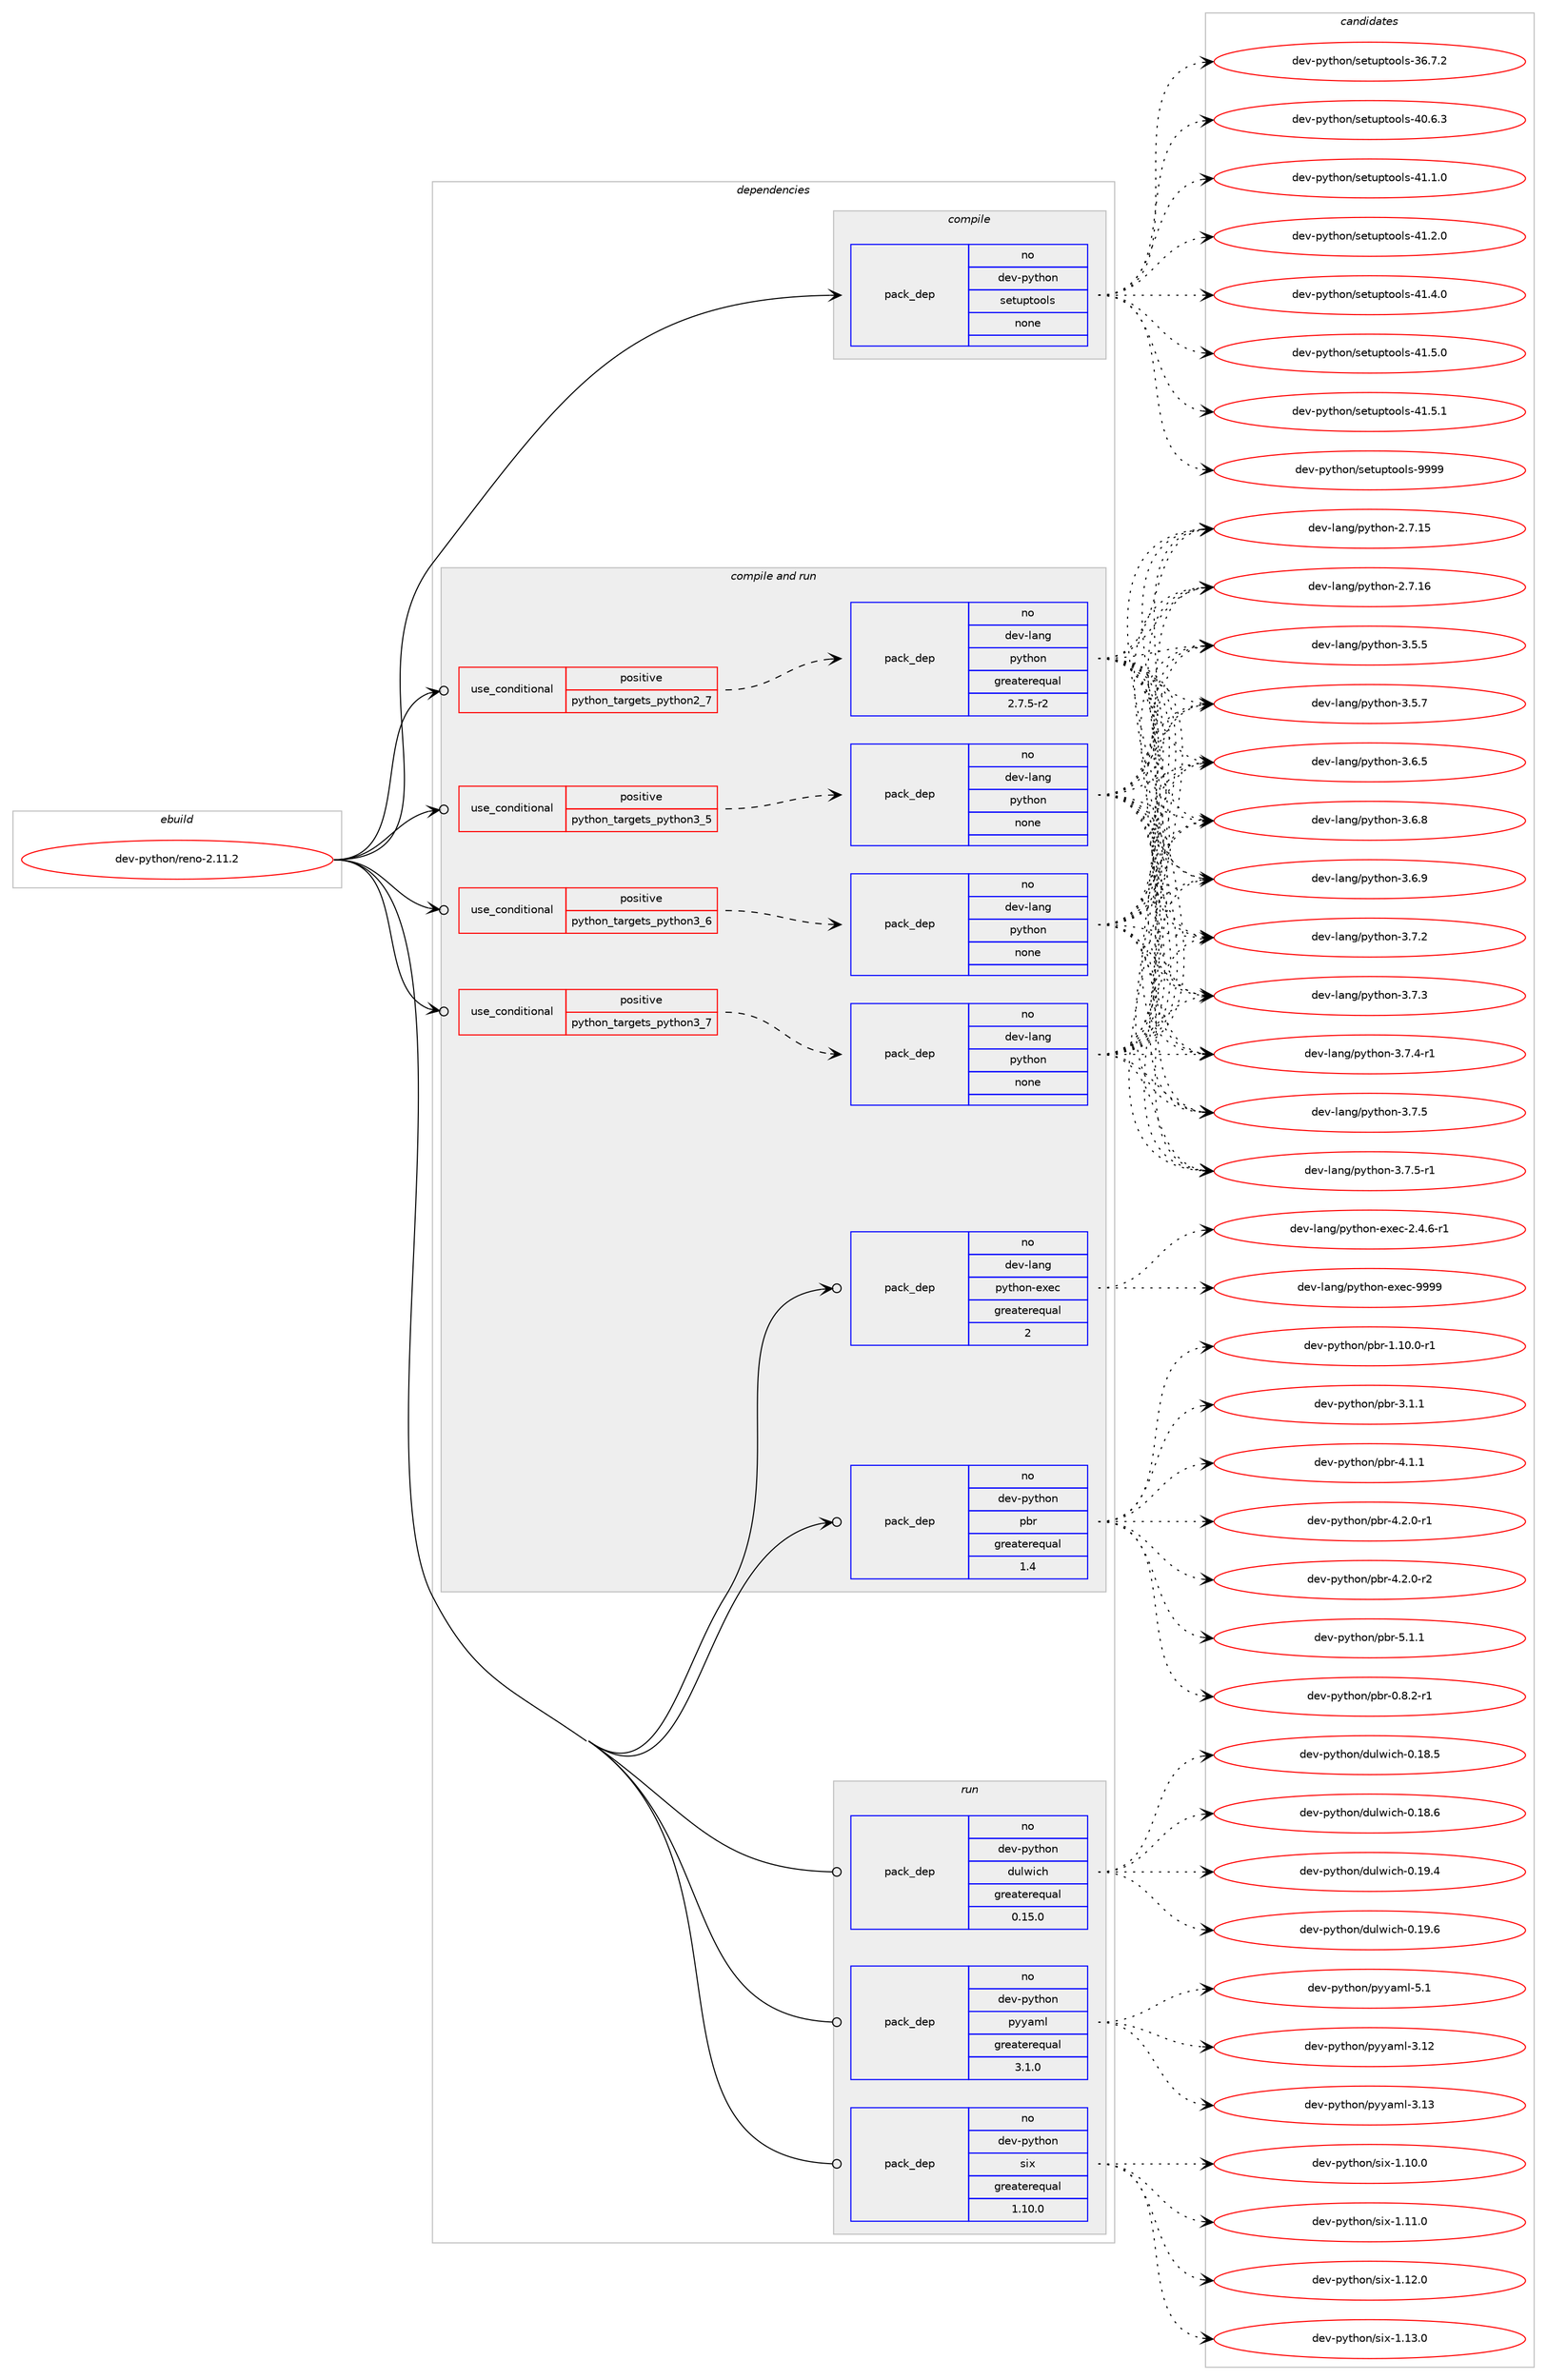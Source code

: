 digraph prolog {

# *************
# Graph options
# *************

newrank=true;
concentrate=true;
compound=true;
graph [rankdir=LR,fontname=Helvetica,fontsize=10,ranksep=1.5];#, ranksep=2.5, nodesep=0.2];
edge  [arrowhead=vee];
node  [fontname=Helvetica,fontsize=10];

# **********
# The ebuild
# **********

subgraph cluster_leftcol {
color=gray;
rank=same;
label=<<i>ebuild</i>>;
id [label="dev-python/reno-2.11.2", color=red, width=4, href="../dev-python/reno-2.11.2.svg"];
}

# ****************
# The dependencies
# ****************

subgraph cluster_midcol {
color=gray;
label=<<i>dependencies</i>>;
subgraph cluster_compile {
fillcolor="#eeeeee";
style=filled;
label=<<i>compile</i>>;
subgraph pack474467 {
dependency634892 [label=<<TABLE BORDER="0" CELLBORDER="1" CELLSPACING="0" CELLPADDING="4" WIDTH="220"><TR><TD ROWSPAN="6" CELLPADDING="30">pack_dep</TD></TR><TR><TD WIDTH="110">no</TD></TR><TR><TD>dev-python</TD></TR><TR><TD>setuptools</TD></TR><TR><TD>none</TD></TR><TR><TD></TD></TR></TABLE>>, shape=none, color=blue];
}
id:e -> dependency634892:w [weight=20,style="solid",arrowhead="vee"];
}
subgraph cluster_compileandrun {
fillcolor="#eeeeee";
style=filled;
label=<<i>compile and run</i>>;
subgraph cond148546 {
dependency634893 [label=<<TABLE BORDER="0" CELLBORDER="1" CELLSPACING="0" CELLPADDING="4"><TR><TD ROWSPAN="3" CELLPADDING="10">use_conditional</TD></TR><TR><TD>positive</TD></TR><TR><TD>python_targets_python2_7</TD></TR></TABLE>>, shape=none, color=red];
subgraph pack474468 {
dependency634894 [label=<<TABLE BORDER="0" CELLBORDER="1" CELLSPACING="0" CELLPADDING="4" WIDTH="220"><TR><TD ROWSPAN="6" CELLPADDING="30">pack_dep</TD></TR><TR><TD WIDTH="110">no</TD></TR><TR><TD>dev-lang</TD></TR><TR><TD>python</TD></TR><TR><TD>greaterequal</TD></TR><TR><TD>2.7.5-r2</TD></TR></TABLE>>, shape=none, color=blue];
}
dependency634893:e -> dependency634894:w [weight=20,style="dashed",arrowhead="vee"];
}
id:e -> dependency634893:w [weight=20,style="solid",arrowhead="odotvee"];
subgraph cond148547 {
dependency634895 [label=<<TABLE BORDER="0" CELLBORDER="1" CELLSPACING="0" CELLPADDING="4"><TR><TD ROWSPAN="3" CELLPADDING="10">use_conditional</TD></TR><TR><TD>positive</TD></TR><TR><TD>python_targets_python3_5</TD></TR></TABLE>>, shape=none, color=red];
subgraph pack474469 {
dependency634896 [label=<<TABLE BORDER="0" CELLBORDER="1" CELLSPACING="0" CELLPADDING="4" WIDTH="220"><TR><TD ROWSPAN="6" CELLPADDING="30">pack_dep</TD></TR><TR><TD WIDTH="110">no</TD></TR><TR><TD>dev-lang</TD></TR><TR><TD>python</TD></TR><TR><TD>none</TD></TR><TR><TD></TD></TR></TABLE>>, shape=none, color=blue];
}
dependency634895:e -> dependency634896:w [weight=20,style="dashed",arrowhead="vee"];
}
id:e -> dependency634895:w [weight=20,style="solid",arrowhead="odotvee"];
subgraph cond148548 {
dependency634897 [label=<<TABLE BORDER="0" CELLBORDER="1" CELLSPACING="0" CELLPADDING="4"><TR><TD ROWSPAN="3" CELLPADDING="10">use_conditional</TD></TR><TR><TD>positive</TD></TR><TR><TD>python_targets_python3_6</TD></TR></TABLE>>, shape=none, color=red];
subgraph pack474470 {
dependency634898 [label=<<TABLE BORDER="0" CELLBORDER="1" CELLSPACING="0" CELLPADDING="4" WIDTH="220"><TR><TD ROWSPAN="6" CELLPADDING="30">pack_dep</TD></TR><TR><TD WIDTH="110">no</TD></TR><TR><TD>dev-lang</TD></TR><TR><TD>python</TD></TR><TR><TD>none</TD></TR><TR><TD></TD></TR></TABLE>>, shape=none, color=blue];
}
dependency634897:e -> dependency634898:w [weight=20,style="dashed",arrowhead="vee"];
}
id:e -> dependency634897:w [weight=20,style="solid",arrowhead="odotvee"];
subgraph cond148549 {
dependency634899 [label=<<TABLE BORDER="0" CELLBORDER="1" CELLSPACING="0" CELLPADDING="4"><TR><TD ROWSPAN="3" CELLPADDING="10">use_conditional</TD></TR><TR><TD>positive</TD></TR><TR><TD>python_targets_python3_7</TD></TR></TABLE>>, shape=none, color=red];
subgraph pack474471 {
dependency634900 [label=<<TABLE BORDER="0" CELLBORDER="1" CELLSPACING="0" CELLPADDING="4" WIDTH="220"><TR><TD ROWSPAN="6" CELLPADDING="30">pack_dep</TD></TR><TR><TD WIDTH="110">no</TD></TR><TR><TD>dev-lang</TD></TR><TR><TD>python</TD></TR><TR><TD>none</TD></TR><TR><TD></TD></TR></TABLE>>, shape=none, color=blue];
}
dependency634899:e -> dependency634900:w [weight=20,style="dashed",arrowhead="vee"];
}
id:e -> dependency634899:w [weight=20,style="solid",arrowhead="odotvee"];
subgraph pack474472 {
dependency634901 [label=<<TABLE BORDER="0" CELLBORDER="1" CELLSPACING="0" CELLPADDING="4" WIDTH="220"><TR><TD ROWSPAN="6" CELLPADDING="30">pack_dep</TD></TR><TR><TD WIDTH="110">no</TD></TR><TR><TD>dev-lang</TD></TR><TR><TD>python-exec</TD></TR><TR><TD>greaterequal</TD></TR><TR><TD>2</TD></TR></TABLE>>, shape=none, color=blue];
}
id:e -> dependency634901:w [weight=20,style="solid",arrowhead="odotvee"];
subgraph pack474473 {
dependency634902 [label=<<TABLE BORDER="0" CELLBORDER="1" CELLSPACING="0" CELLPADDING="4" WIDTH="220"><TR><TD ROWSPAN="6" CELLPADDING="30">pack_dep</TD></TR><TR><TD WIDTH="110">no</TD></TR><TR><TD>dev-python</TD></TR><TR><TD>pbr</TD></TR><TR><TD>greaterequal</TD></TR><TR><TD>1.4</TD></TR></TABLE>>, shape=none, color=blue];
}
id:e -> dependency634902:w [weight=20,style="solid",arrowhead="odotvee"];
}
subgraph cluster_run {
fillcolor="#eeeeee";
style=filled;
label=<<i>run</i>>;
subgraph pack474474 {
dependency634903 [label=<<TABLE BORDER="0" CELLBORDER="1" CELLSPACING="0" CELLPADDING="4" WIDTH="220"><TR><TD ROWSPAN="6" CELLPADDING="30">pack_dep</TD></TR><TR><TD WIDTH="110">no</TD></TR><TR><TD>dev-python</TD></TR><TR><TD>dulwich</TD></TR><TR><TD>greaterequal</TD></TR><TR><TD>0.15.0</TD></TR></TABLE>>, shape=none, color=blue];
}
id:e -> dependency634903:w [weight=20,style="solid",arrowhead="odot"];
subgraph pack474475 {
dependency634904 [label=<<TABLE BORDER="0" CELLBORDER="1" CELLSPACING="0" CELLPADDING="4" WIDTH="220"><TR><TD ROWSPAN="6" CELLPADDING="30">pack_dep</TD></TR><TR><TD WIDTH="110">no</TD></TR><TR><TD>dev-python</TD></TR><TR><TD>pyyaml</TD></TR><TR><TD>greaterequal</TD></TR><TR><TD>3.1.0</TD></TR></TABLE>>, shape=none, color=blue];
}
id:e -> dependency634904:w [weight=20,style="solid",arrowhead="odot"];
subgraph pack474476 {
dependency634905 [label=<<TABLE BORDER="0" CELLBORDER="1" CELLSPACING="0" CELLPADDING="4" WIDTH="220"><TR><TD ROWSPAN="6" CELLPADDING="30">pack_dep</TD></TR><TR><TD WIDTH="110">no</TD></TR><TR><TD>dev-python</TD></TR><TR><TD>six</TD></TR><TR><TD>greaterequal</TD></TR><TR><TD>1.10.0</TD></TR></TABLE>>, shape=none, color=blue];
}
id:e -> dependency634905:w [weight=20,style="solid",arrowhead="odot"];
}
}

# **************
# The candidates
# **************

subgraph cluster_choices {
rank=same;
color=gray;
label=<<i>candidates</i>>;

subgraph choice474467 {
color=black;
nodesep=1;
choice100101118451121211161041111104711510111611711211611111110811545515446554650 [label="dev-python/setuptools-36.7.2", color=red, width=4,href="../dev-python/setuptools-36.7.2.svg"];
choice100101118451121211161041111104711510111611711211611111110811545524846544651 [label="dev-python/setuptools-40.6.3", color=red, width=4,href="../dev-python/setuptools-40.6.3.svg"];
choice100101118451121211161041111104711510111611711211611111110811545524946494648 [label="dev-python/setuptools-41.1.0", color=red, width=4,href="../dev-python/setuptools-41.1.0.svg"];
choice100101118451121211161041111104711510111611711211611111110811545524946504648 [label="dev-python/setuptools-41.2.0", color=red, width=4,href="../dev-python/setuptools-41.2.0.svg"];
choice100101118451121211161041111104711510111611711211611111110811545524946524648 [label="dev-python/setuptools-41.4.0", color=red, width=4,href="../dev-python/setuptools-41.4.0.svg"];
choice100101118451121211161041111104711510111611711211611111110811545524946534648 [label="dev-python/setuptools-41.5.0", color=red, width=4,href="../dev-python/setuptools-41.5.0.svg"];
choice100101118451121211161041111104711510111611711211611111110811545524946534649 [label="dev-python/setuptools-41.5.1", color=red, width=4,href="../dev-python/setuptools-41.5.1.svg"];
choice10010111845112121116104111110471151011161171121161111111081154557575757 [label="dev-python/setuptools-9999", color=red, width=4,href="../dev-python/setuptools-9999.svg"];
dependency634892:e -> choice100101118451121211161041111104711510111611711211611111110811545515446554650:w [style=dotted,weight="100"];
dependency634892:e -> choice100101118451121211161041111104711510111611711211611111110811545524846544651:w [style=dotted,weight="100"];
dependency634892:e -> choice100101118451121211161041111104711510111611711211611111110811545524946494648:w [style=dotted,weight="100"];
dependency634892:e -> choice100101118451121211161041111104711510111611711211611111110811545524946504648:w [style=dotted,weight="100"];
dependency634892:e -> choice100101118451121211161041111104711510111611711211611111110811545524946524648:w [style=dotted,weight="100"];
dependency634892:e -> choice100101118451121211161041111104711510111611711211611111110811545524946534648:w [style=dotted,weight="100"];
dependency634892:e -> choice100101118451121211161041111104711510111611711211611111110811545524946534649:w [style=dotted,weight="100"];
dependency634892:e -> choice10010111845112121116104111110471151011161171121161111111081154557575757:w [style=dotted,weight="100"];
}
subgraph choice474468 {
color=black;
nodesep=1;
choice10010111845108971101034711212111610411111045504655464953 [label="dev-lang/python-2.7.15", color=red, width=4,href="../dev-lang/python-2.7.15.svg"];
choice10010111845108971101034711212111610411111045504655464954 [label="dev-lang/python-2.7.16", color=red, width=4,href="../dev-lang/python-2.7.16.svg"];
choice100101118451089711010347112121116104111110455146534653 [label="dev-lang/python-3.5.5", color=red, width=4,href="../dev-lang/python-3.5.5.svg"];
choice100101118451089711010347112121116104111110455146534655 [label="dev-lang/python-3.5.7", color=red, width=4,href="../dev-lang/python-3.5.7.svg"];
choice100101118451089711010347112121116104111110455146544653 [label="dev-lang/python-3.6.5", color=red, width=4,href="../dev-lang/python-3.6.5.svg"];
choice100101118451089711010347112121116104111110455146544656 [label="dev-lang/python-3.6.8", color=red, width=4,href="../dev-lang/python-3.6.8.svg"];
choice100101118451089711010347112121116104111110455146544657 [label="dev-lang/python-3.6.9", color=red, width=4,href="../dev-lang/python-3.6.9.svg"];
choice100101118451089711010347112121116104111110455146554650 [label="dev-lang/python-3.7.2", color=red, width=4,href="../dev-lang/python-3.7.2.svg"];
choice100101118451089711010347112121116104111110455146554651 [label="dev-lang/python-3.7.3", color=red, width=4,href="../dev-lang/python-3.7.3.svg"];
choice1001011184510897110103471121211161041111104551465546524511449 [label="dev-lang/python-3.7.4-r1", color=red, width=4,href="../dev-lang/python-3.7.4-r1.svg"];
choice100101118451089711010347112121116104111110455146554653 [label="dev-lang/python-3.7.5", color=red, width=4,href="../dev-lang/python-3.7.5.svg"];
choice1001011184510897110103471121211161041111104551465546534511449 [label="dev-lang/python-3.7.5-r1", color=red, width=4,href="../dev-lang/python-3.7.5-r1.svg"];
dependency634894:e -> choice10010111845108971101034711212111610411111045504655464953:w [style=dotted,weight="100"];
dependency634894:e -> choice10010111845108971101034711212111610411111045504655464954:w [style=dotted,weight="100"];
dependency634894:e -> choice100101118451089711010347112121116104111110455146534653:w [style=dotted,weight="100"];
dependency634894:e -> choice100101118451089711010347112121116104111110455146534655:w [style=dotted,weight="100"];
dependency634894:e -> choice100101118451089711010347112121116104111110455146544653:w [style=dotted,weight="100"];
dependency634894:e -> choice100101118451089711010347112121116104111110455146544656:w [style=dotted,weight="100"];
dependency634894:e -> choice100101118451089711010347112121116104111110455146544657:w [style=dotted,weight="100"];
dependency634894:e -> choice100101118451089711010347112121116104111110455146554650:w [style=dotted,weight="100"];
dependency634894:e -> choice100101118451089711010347112121116104111110455146554651:w [style=dotted,weight="100"];
dependency634894:e -> choice1001011184510897110103471121211161041111104551465546524511449:w [style=dotted,weight="100"];
dependency634894:e -> choice100101118451089711010347112121116104111110455146554653:w [style=dotted,weight="100"];
dependency634894:e -> choice1001011184510897110103471121211161041111104551465546534511449:w [style=dotted,weight="100"];
}
subgraph choice474469 {
color=black;
nodesep=1;
choice10010111845108971101034711212111610411111045504655464953 [label="dev-lang/python-2.7.15", color=red, width=4,href="../dev-lang/python-2.7.15.svg"];
choice10010111845108971101034711212111610411111045504655464954 [label="dev-lang/python-2.7.16", color=red, width=4,href="../dev-lang/python-2.7.16.svg"];
choice100101118451089711010347112121116104111110455146534653 [label="dev-lang/python-3.5.5", color=red, width=4,href="../dev-lang/python-3.5.5.svg"];
choice100101118451089711010347112121116104111110455146534655 [label="dev-lang/python-3.5.7", color=red, width=4,href="../dev-lang/python-3.5.7.svg"];
choice100101118451089711010347112121116104111110455146544653 [label="dev-lang/python-3.6.5", color=red, width=4,href="../dev-lang/python-3.6.5.svg"];
choice100101118451089711010347112121116104111110455146544656 [label="dev-lang/python-3.6.8", color=red, width=4,href="../dev-lang/python-3.6.8.svg"];
choice100101118451089711010347112121116104111110455146544657 [label="dev-lang/python-3.6.9", color=red, width=4,href="../dev-lang/python-3.6.9.svg"];
choice100101118451089711010347112121116104111110455146554650 [label="dev-lang/python-3.7.2", color=red, width=4,href="../dev-lang/python-3.7.2.svg"];
choice100101118451089711010347112121116104111110455146554651 [label="dev-lang/python-3.7.3", color=red, width=4,href="../dev-lang/python-3.7.3.svg"];
choice1001011184510897110103471121211161041111104551465546524511449 [label="dev-lang/python-3.7.4-r1", color=red, width=4,href="../dev-lang/python-3.7.4-r1.svg"];
choice100101118451089711010347112121116104111110455146554653 [label="dev-lang/python-3.7.5", color=red, width=4,href="../dev-lang/python-3.7.5.svg"];
choice1001011184510897110103471121211161041111104551465546534511449 [label="dev-lang/python-3.7.5-r1", color=red, width=4,href="../dev-lang/python-3.7.5-r1.svg"];
dependency634896:e -> choice10010111845108971101034711212111610411111045504655464953:w [style=dotted,weight="100"];
dependency634896:e -> choice10010111845108971101034711212111610411111045504655464954:w [style=dotted,weight="100"];
dependency634896:e -> choice100101118451089711010347112121116104111110455146534653:w [style=dotted,weight="100"];
dependency634896:e -> choice100101118451089711010347112121116104111110455146534655:w [style=dotted,weight="100"];
dependency634896:e -> choice100101118451089711010347112121116104111110455146544653:w [style=dotted,weight="100"];
dependency634896:e -> choice100101118451089711010347112121116104111110455146544656:w [style=dotted,weight="100"];
dependency634896:e -> choice100101118451089711010347112121116104111110455146544657:w [style=dotted,weight="100"];
dependency634896:e -> choice100101118451089711010347112121116104111110455146554650:w [style=dotted,weight="100"];
dependency634896:e -> choice100101118451089711010347112121116104111110455146554651:w [style=dotted,weight="100"];
dependency634896:e -> choice1001011184510897110103471121211161041111104551465546524511449:w [style=dotted,weight="100"];
dependency634896:e -> choice100101118451089711010347112121116104111110455146554653:w [style=dotted,weight="100"];
dependency634896:e -> choice1001011184510897110103471121211161041111104551465546534511449:w [style=dotted,weight="100"];
}
subgraph choice474470 {
color=black;
nodesep=1;
choice10010111845108971101034711212111610411111045504655464953 [label="dev-lang/python-2.7.15", color=red, width=4,href="../dev-lang/python-2.7.15.svg"];
choice10010111845108971101034711212111610411111045504655464954 [label="dev-lang/python-2.7.16", color=red, width=4,href="../dev-lang/python-2.7.16.svg"];
choice100101118451089711010347112121116104111110455146534653 [label="dev-lang/python-3.5.5", color=red, width=4,href="../dev-lang/python-3.5.5.svg"];
choice100101118451089711010347112121116104111110455146534655 [label="dev-lang/python-3.5.7", color=red, width=4,href="../dev-lang/python-3.5.7.svg"];
choice100101118451089711010347112121116104111110455146544653 [label="dev-lang/python-3.6.5", color=red, width=4,href="../dev-lang/python-3.6.5.svg"];
choice100101118451089711010347112121116104111110455146544656 [label="dev-lang/python-3.6.8", color=red, width=4,href="../dev-lang/python-3.6.8.svg"];
choice100101118451089711010347112121116104111110455146544657 [label="dev-lang/python-3.6.9", color=red, width=4,href="../dev-lang/python-3.6.9.svg"];
choice100101118451089711010347112121116104111110455146554650 [label="dev-lang/python-3.7.2", color=red, width=4,href="../dev-lang/python-3.7.2.svg"];
choice100101118451089711010347112121116104111110455146554651 [label="dev-lang/python-3.7.3", color=red, width=4,href="../dev-lang/python-3.7.3.svg"];
choice1001011184510897110103471121211161041111104551465546524511449 [label="dev-lang/python-3.7.4-r1", color=red, width=4,href="../dev-lang/python-3.7.4-r1.svg"];
choice100101118451089711010347112121116104111110455146554653 [label="dev-lang/python-3.7.5", color=red, width=4,href="../dev-lang/python-3.7.5.svg"];
choice1001011184510897110103471121211161041111104551465546534511449 [label="dev-lang/python-3.7.5-r1", color=red, width=4,href="../dev-lang/python-3.7.5-r1.svg"];
dependency634898:e -> choice10010111845108971101034711212111610411111045504655464953:w [style=dotted,weight="100"];
dependency634898:e -> choice10010111845108971101034711212111610411111045504655464954:w [style=dotted,weight="100"];
dependency634898:e -> choice100101118451089711010347112121116104111110455146534653:w [style=dotted,weight="100"];
dependency634898:e -> choice100101118451089711010347112121116104111110455146534655:w [style=dotted,weight="100"];
dependency634898:e -> choice100101118451089711010347112121116104111110455146544653:w [style=dotted,weight="100"];
dependency634898:e -> choice100101118451089711010347112121116104111110455146544656:w [style=dotted,weight="100"];
dependency634898:e -> choice100101118451089711010347112121116104111110455146544657:w [style=dotted,weight="100"];
dependency634898:e -> choice100101118451089711010347112121116104111110455146554650:w [style=dotted,weight="100"];
dependency634898:e -> choice100101118451089711010347112121116104111110455146554651:w [style=dotted,weight="100"];
dependency634898:e -> choice1001011184510897110103471121211161041111104551465546524511449:w [style=dotted,weight="100"];
dependency634898:e -> choice100101118451089711010347112121116104111110455146554653:w [style=dotted,weight="100"];
dependency634898:e -> choice1001011184510897110103471121211161041111104551465546534511449:w [style=dotted,weight="100"];
}
subgraph choice474471 {
color=black;
nodesep=1;
choice10010111845108971101034711212111610411111045504655464953 [label="dev-lang/python-2.7.15", color=red, width=4,href="../dev-lang/python-2.7.15.svg"];
choice10010111845108971101034711212111610411111045504655464954 [label="dev-lang/python-2.7.16", color=red, width=4,href="../dev-lang/python-2.7.16.svg"];
choice100101118451089711010347112121116104111110455146534653 [label="dev-lang/python-3.5.5", color=red, width=4,href="../dev-lang/python-3.5.5.svg"];
choice100101118451089711010347112121116104111110455146534655 [label="dev-lang/python-3.5.7", color=red, width=4,href="../dev-lang/python-3.5.7.svg"];
choice100101118451089711010347112121116104111110455146544653 [label="dev-lang/python-3.6.5", color=red, width=4,href="../dev-lang/python-3.6.5.svg"];
choice100101118451089711010347112121116104111110455146544656 [label="dev-lang/python-3.6.8", color=red, width=4,href="../dev-lang/python-3.6.8.svg"];
choice100101118451089711010347112121116104111110455146544657 [label="dev-lang/python-3.6.9", color=red, width=4,href="../dev-lang/python-3.6.9.svg"];
choice100101118451089711010347112121116104111110455146554650 [label="dev-lang/python-3.7.2", color=red, width=4,href="../dev-lang/python-3.7.2.svg"];
choice100101118451089711010347112121116104111110455146554651 [label="dev-lang/python-3.7.3", color=red, width=4,href="../dev-lang/python-3.7.3.svg"];
choice1001011184510897110103471121211161041111104551465546524511449 [label="dev-lang/python-3.7.4-r1", color=red, width=4,href="../dev-lang/python-3.7.4-r1.svg"];
choice100101118451089711010347112121116104111110455146554653 [label="dev-lang/python-3.7.5", color=red, width=4,href="../dev-lang/python-3.7.5.svg"];
choice1001011184510897110103471121211161041111104551465546534511449 [label="dev-lang/python-3.7.5-r1", color=red, width=4,href="../dev-lang/python-3.7.5-r1.svg"];
dependency634900:e -> choice10010111845108971101034711212111610411111045504655464953:w [style=dotted,weight="100"];
dependency634900:e -> choice10010111845108971101034711212111610411111045504655464954:w [style=dotted,weight="100"];
dependency634900:e -> choice100101118451089711010347112121116104111110455146534653:w [style=dotted,weight="100"];
dependency634900:e -> choice100101118451089711010347112121116104111110455146534655:w [style=dotted,weight="100"];
dependency634900:e -> choice100101118451089711010347112121116104111110455146544653:w [style=dotted,weight="100"];
dependency634900:e -> choice100101118451089711010347112121116104111110455146544656:w [style=dotted,weight="100"];
dependency634900:e -> choice100101118451089711010347112121116104111110455146544657:w [style=dotted,weight="100"];
dependency634900:e -> choice100101118451089711010347112121116104111110455146554650:w [style=dotted,weight="100"];
dependency634900:e -> choice100101118451089711010347112121116104111110455146554651:w [style=dotted,weight="100"];
dependency634900:e -> choice1001011184510897110103471121211161041111104551465546524511449:w [style=dotted,weight="100"];
dependency634900:e -> choice100101118451089711010347112121116104111110455146554653:w [style=dotted,weight="100"];
dependency634900:e -> choice1001011184510897110103471121211161041111104551465546534511449:w [style=dotted,weight="100"];
}
subgraph choice474472 {
color=black;
nodesep=1;
choice10010111845108971101034711212111610411111045101120101994550465246544511449 [label="dev-lang/python-exec-2.4.6-r1", color=red, width=4,href="../dev-lang/python-exec-2.4.6-r1.svg"];
choice10010111845108971101034711212111610411111045101120101994557575757 [label="dev-lang/python-exec-9999", color=red, width=4,href="../dev-lang/python-exec-9999.svg"];
dependency634901:e -> choice10010111845108971101034711212111610411111045101120101994550465246544511449:w [style=dotted,weight="100"];
dependency634901:e -> choice10010111845108971101034711212111610411111045101120101994557575757:w [style=dotted,weight="100"];
}
subgraph choice474473 {
color=black;
nodesep=1;
choice1001011184511212111610411111047112981144548465646504511449 [label="dev-python/pbr-0.8.2-r1", color=red, width=4,href="../dev-python/pbr-0.8.2-r1.svg"];
choice100101118451121211161041111104711298114454946494846484511449 [label="dev-python/pbr-1.10.0-r1", color=red, width=4,href="../dev-python/pbr-1.10.0-r1.svg"];
choice100101118451121211161041111104711298114455146494649 [label="dev-python/pbr-3.1.1", color=red, width=4,href="../dev-python/pbr-3.1.1.svg"];
choice100101118451121211161041111104711298114455246494649 [label="dev-python/pbr-4.1.1", color=red, width=4,href="../dev-python/pbr-4.1.1.svg"];
choice1001011184511212111610411111047112981144552465046484511449 [label="dev-python/pbr-4.2.0-r1", color=red, width=4,href="../dev-python/pbr-4.2.0-r1.svg"];
choice1001011184511212111610411111047112981144552465046484511450 [label="dev-python/pbr-4.2.0-r2", color=red, width=4,href="../dev-python/pbr-4.2.0-r2.svg"];
choice100101118451121211161041111104711298114455346494649 [label="dev-python/pbr-5.1.1", color=red, width=4,href="../dev-python/pbr-5.1.1.svg"];
dependency634902:e -> choice1001011184511212111610411111047112981144548465646504511449:w [style=dotted,weight="100"];
dependency634902:e -> choice100101118451121211161041111104711298114454946494846484511449:w [style=dotted,weight="100"];
dependency634902:e -> choice100101118451121211161041111104711298114455146494649:w [style=dotted,weight="100"];
dependency634902:e -> choice100101118451121211161041111104711298114455246494649:w [style=dotted,weight="100"];
dependency634902:e -> choice1001011184511212111610411111047112981144552465046484511449:w [style=dotted,weight="100"];
dependency634902:e -> choice1001011184511212111610411111047112981144552465046484511450:w [style=dotted,weight="100"];
dependency634902:e -> choice100101118451121211161041111104711298114455346494649:w [style=dotted,weight="100"];
}
subgraph choice474474 {
color=black;
nodesep=1;
choice10010111845112121116104111110471001171081191059910445484649564653 [label="dev-python/dulwich-0.18.5", color=red, width=4,href="../dev-python/dulwich-0.18.5.svg"];
choice10010111845112121116104111110471001171081191059910445484649564654 [label="dev-python/dulwich-0.18.6", color=red, width=4,href="../dev-python/dulwich-0.18.6.svg"];
choice10010111845112121116104111110471001171081191059910445484649574652 [label="dev-python/dulwich-0.19.4", color=red, width=4,href="../dev-python/dulwich-0.19.4.svg"];
choice10010111845112121116104111110471001171081191059910445484649574654 [label="dev-python/dulwich-0.19.6", color=red, width=4,href="../dev-python/dulwich-0.19.6.svg"];
dependency634903:e -> choice10010111845112121116104111110471001171081191059910445484649564653:w [style=dotted,weight="100"];
dependency634903:e -> choice10010111845112121116104111110471001171081191059910445484649564654:w [style=dotted,weight="100"];
dependency634903:e -> choice10010111845112121116104111110471001171081191059910445484649574652:w [style=dotted,weight="100"];
dependency634903:e -> choice10010111845112121116104111110471001171081191059910445484649574654:w [style=dotted,weight="100"];
}
subgraph choice474475 {
color=black;
nodesep=1;
choice1001011184511212111610411111047112121121971091084551464950 [label="dev-python/pyyaml-3.12", color=red, width=4,href="../dev-python/pyyaml-3.12.svg"];
choice1001011184511212111610411111047112121121971091084551464951 [label="dev-python/pyyaml-3.13", color=red, width=4,href="../dev-python/pyyaml-3.13.svg"];
choice10010111845112121116104111110471121211219710910845534649 [label="dev-python/pyyaml-5.1", color=red, width=4,href="../dev-python/pyyaml-5.1.svg"];
dependency634904:e -> choice1001011184511212111610411111047112121121971091084551464950:w [style=dotted,weight="100"];
dependency634904:e -> choice1001011184511212111610411111047112121121971091084551464951:w [style=dotted,weight="100"];
dependency634904:e -> choice10010111845112121116104111110471121211219710910845534649:w [style=dotted,weight="100"];
}
subgraph choice474476 {
color=black;
nodesep=1;
choice100101118451121211161041111104711510512045494649484648 [label="dev-python/six-1.10.0", color=red, width=4,href="../dev-python/six-1.10.0.svg"];
choice100101118451121211161041111104711510512045494649494648 [label="dev-python/six-1.11.0", color=red, width=4,href="../dev-python/six-1.11.0.svg"];
choice100101118451121211161041111104711510512045494649504648 [label="dev-python/six-1.12.0", color=red, width=4,href="../dev-python/six-1.12.0.svg"];
choice100101118451121211161041111104711510512045494649514648 [label="dev-python/six-1.13.0", color=red, width=4,href="../dev-python/six-1.13.0.svg"];
dependency634905:e -> choice100101118451121211161041111104711510512045494649484648:w [style=dotted,weight="100"];
dependency634905:e -> choice100101118451121211161041111104711510512045494649494648:w [style=dotted,weight="100"];
dependency634905:e -> choice100101118451121211161041111104711510512045494649504648:w [style=dotted,weight="100"];
dependency634905:e -> choice100101118451121211161041111104711510512045494649514648:w [style=dotted,weight="100"];
}
}

}
